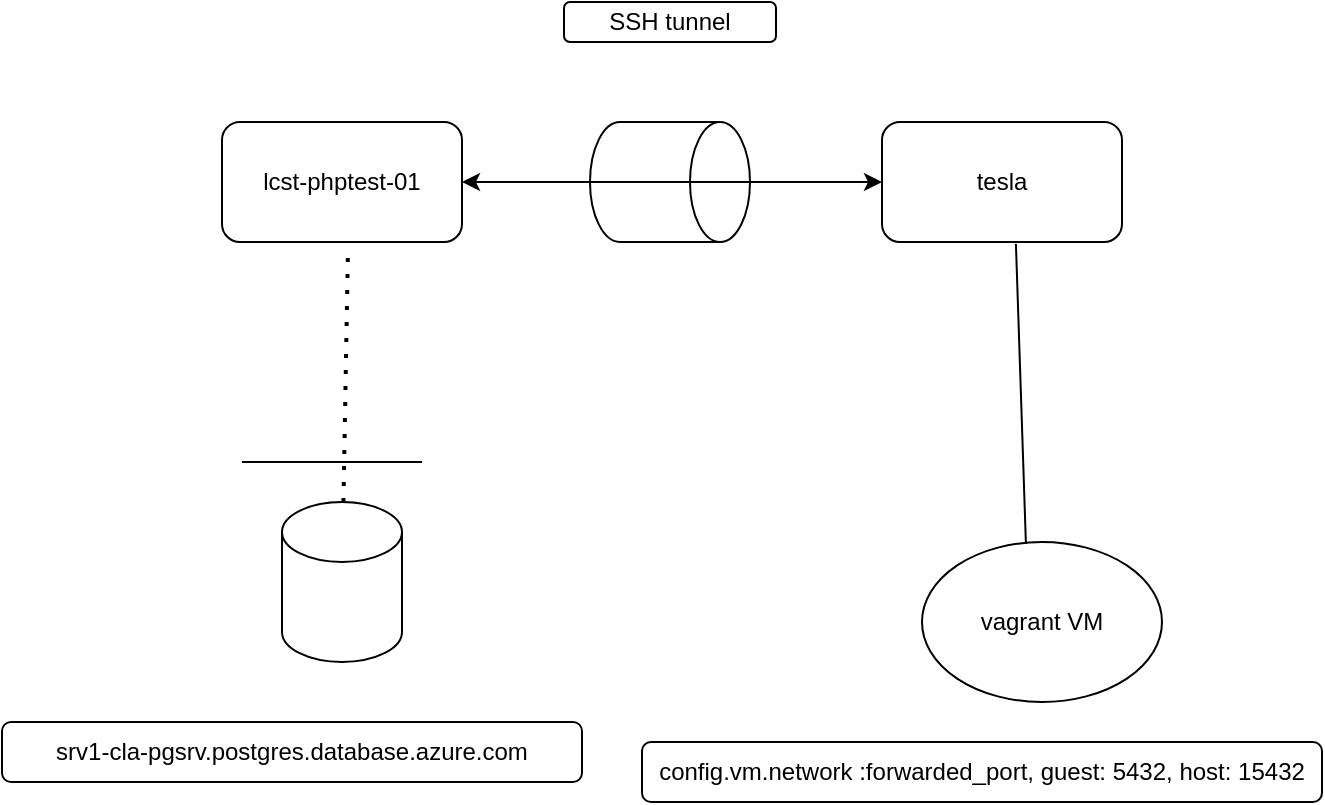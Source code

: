 <mxfile version="13.9.7" type="github">
  <diagram id="ev5j7h65LCNtTHUr_suM" name="Page-1">
    <mxGraphModel dx="868" dy="430" grid="1" gridSize="10" guides="1" tooltips="1" connect="1" arrows="1" fold="1" page="1" pageScale="1" pageWidth="827" pageHeight="1169" math="0" shadow="0">
      <root>
        <mxCell id="0" />
        <mxCell id="1" parent="0" />
        <mxCell id="lJTx1EEEYlakHBWHTsgF-1" value="lcst-phptest-01" style="rounded=1;whiteSpace=wrap;html=1;" vertex="1" parent="1">
          <mxGeometry x="220" y="130" width="120" height="60" as="geometry" />
        </mxCell>
        <mxCell id="lJTx1EEEYlakHBWHTsgF-2" value="" style="shape=cylinder3;whiteSpace=wrap;html=1;boundedLbl=1;backgroundOutline=1;size=15;" vertex="1" parent="1">
          <mxGeometry x="250" y="320" width="60" height="80" as="geometry" />
        </mxCell>
        <mxCell id="lJTx1EEEYlakHBWHTsgF-3" value="srv1-cla-pgsrv.postgres.database.azure.com" style="rounded=1;whiteSpace=wrap;html=1;" vertex="1" parent="1">
          <mxGeometry x="110" y="430" width="290" height="30" as="geometry" />
        </mxCell>
        <mxCell id="lJTx1EEEYlakHBWHTsgF-4" value="" style="endArrow=none;dashed=1;html=1;dashPattern=1 3;strokeWidth=2;" edge="1" parent="1" source="lJTx1EEEYlakHBWHTsgF-2">
          <mxGeometry width="50" height="50" relative="1" as="geometry">
            <mxPoint x="410" y="280" as="sourcePoint" />
            <mxPoint x="283" y="193" as="targetPoint" />
          </mxGeometry>
        </mxCell>
        <mxCell id="lJTx1EEEYlakHBWHTsgF-6" value="" style="endArrow=none;html=1;" edge="1" parent="1">
          <mxGeometry width="50" height="50" relative="1" as="geometry">
            <mxPoint x="230" y="300" as="sourcePoint" />
            <mxPoint x="320" y="300" as="targetPoint" />
          </mxGeometry>
        </mxCell>
        <mxCell id="lJTx1EEEYlakHBWHTsgF-7" value="tesla" style="rounded=1;whiteSpace=wrap;html=1;" vertex="1" parent="1">
          <mxGeometry x="550" y="130" width="120" height="60" as="geometry" />
        </mxCell>
        <mxCell id="lJTx1EEEYlakHBWHTsgF-8" value="" style="shape=cylinder3;whiteSpace=wrap;html=1;boundedLbl=1;backgroundOutline=1;size=15;rotation=90;" vertex="1" parent="1">
          <mxGeometry x="414" y="120" width="60" height="80" as="geometry" />
        </mxCell>
        <mxCell id="lJTx1EEEYlakHBWHTsgF-9" value="" style="endArrow=classic;startArrow=classic;html=1;exitX=1;exitY=0.5;exitDx=0;exitDy=0;entryX=0;entryY=0.5;entryDx=0;entryDy=0;" edge="1" parent="1" source="lJTx1EEEYlakHBWHTsgF-1" target="lJTx1EEEYlakHBWHTsgF-7">
          <mxGeometry width="50" height="50" relative="1" as="geometry">
            <mxPoint x="410" y="280" as="sourcePoint" />
            <mxPoint x="460" y="230" as="targetPoint" />
          </mxGeometry>
        </mxCell>
        <mxCell id="lJTx1EEEYlakHBWHTsgF-10" value="SSH tunnel" style="rounded=1;whiteSpace=wrap;html=1;" vertex="1" parent="1">
          <mxGeometry x="391" y="70" width="106" height="20" as="geometry" />
        </mxCell>
        <mxCell id="lJTx1EEEYlakHBWHTsgF-11" value="vagrant VM" style="ellipse;whiteSpace=wrap;html=1;" vertex="1" parent="1">
          <mxGeometry x="570" y="340" width="120" height="80" as="geometry" />
        </mxCell>
        <mxCell id="lJTx1EEEYlakHBWHTsgF-12" value="" style="endArrow=none;html=1;entryX=0.558;entryY=1.017;entryDx=0;entryDy=0;entryPerimeter=0;exitX=0.433;exitY=0.013;exitDx=0;exitDy=0;exitPerimeter=0;" edge="1" parent="1" source="lJTx1EEEYlakHBWHTsgF-11" target="lJTx1EEEYlakHBWHTsgF-7">
          <mxGeometry width="50" height="50" relative="1" as="geometry">
            <mxPoint x="410" y="290" as="sourcePoint" />
            <mxPoint x="460" y="240" as="targetPoint" />
          </mxGeometry>
        </mxCell>
        <mxCell id="lJTx1EEEYlakHBWHTsgF-13" value="config.vm.network :forwarded_port, guest: 5432, host: 15432" style="rounded=1;whiteSpace=wrap;html=1;" vertex="1" parent="1">
          <mxGeometry x="430" y="440" width="340" height="30" as="geometry" />
        </mxCell>
      </root>
    </mxGraphModel>
  </diagram>
</mxfile>
